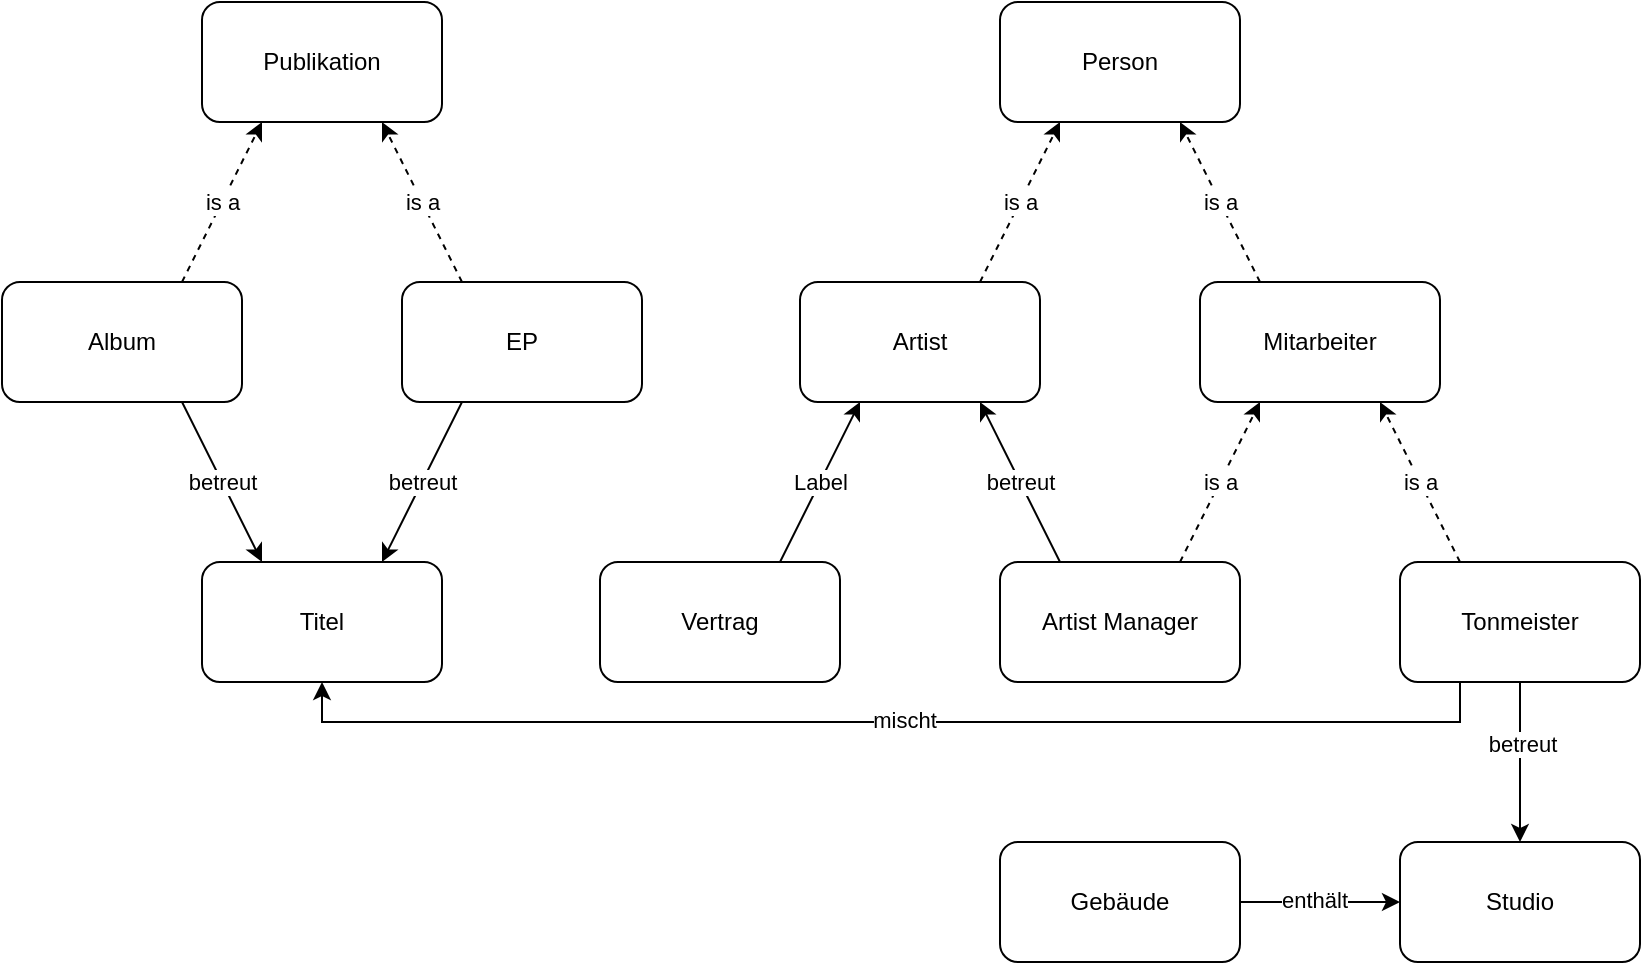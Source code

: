 <mxfile version="22.0.4" type="github">
  <diagram name="Seite-1" id="FmIIdibaUiO8U-ZjWJW1">
    <mxGraphModel dx="1434" dy="782" grid="1" gridSize="10" guides="1" tooltips="1" connect="1" arrows="1" fold="1" page="1" pageScale="1" pageWidth="827" pageHeight="1169" math="0" shadow="0">
      <root>
        <mxCell id="0" />
        <mxCell id="1" parent="0" />
        <mxCell id="9bT87pyTpixYOUSoGnTv-1" value="Artist" style="rounded=1;whiteSpace=wrap;html=1;" vertex="1" parent="1">
          <mxGeometry x="399" y="220" width="120" height="60" as="geometry" />
        </mxCell>
        <mxCell id="9bT87pyTpixYOUSoGnTv-2" value="Titel" style="rounded=1;whiteSpace=wrap;html=1;" vertex="1" parent="1">
          <mxGeometry x="100" y="360" width="120" height="60" as="geometry" />
        </mxCell>
        <mxCell id="9bT87pyTpixYOUSoGnTv-3" value="Album" style="rounded=1;whiteSpace=wrap;html=1;" vertex="1" parent="1">
          <mxGeometry y="220" width="120" height="60" as="geometry" />
        </mxCell>
        <mxCell id="9bT87pyTpixYOUSoGnTv-4" value="Studio" style="rounded=1;whiteSpace=wrap;html=1;" vertex="1" parent="1">
          <mxGeometry x="699" y="500" width="120" height="60" as="geometry" />
        </mxCell>
        <mxCell id="9bT87pyTpixYOUSoGnTv-5" value="Person" style="rounded=1;whiteSpace=wrap;html=1;" vertex="1" parent="1">
          <mxGeometry x="499" y="80" width="120" height="60" as="geometry" />
        </mxCell>
        <mxCell id="9bT87pyTpixYOUSoGnTv-6" value="Mitarbeiter" style="rounded=1;whiteSpace=wrap;html=1;" vertex="1" parent="1">
          <mxGeometry x="599" y="220" width="120" height="60" as="geometry" />
        </mxCell>
        <mxCell id="9bT87pyTpixYOUSoGnTv-29" style="edgeStyle=orthogonalEdgeStyle;rounded=0;orthogonalLoop=1;jettySize=auto;html=1;exitX=0.5;exitY=1;exitDx=0;exitDy=0;entryX=0.5;entryY=0;entryDx=0;entryDy=0;" edge="1" parent="1" source="9bT87pyTpixYOUSoGnTv-7" target="9bT87pyTpixYOUSoGnTv-4">
          <mxGeometry relative="1" as="geometry" />
        </mxCell>
        <mxCell id="9bT87pyTpixYOUSoGnTv-30" value="betreut" style="edgeLabel;html=1;align=center;verticalAlign=middle;resizable=0;points=[];" vertex="1" connectable="0" parent="9bT87pyTpixYOUSoGnTv-29">
          <mxGeometry x="-0.225" y="1" relative="1" as="geometry">
            <mxPoint as="offset" />
          </mxGeometry>
        </mxCell>
        <mxCell id="9bT87pyTpixYOUSoGnTv-39" style="edgeStyle=orthogonalEdgeStyle;rounded=0;orthogonalLoop=1;jettySize=auto;html=1;exitX=0.25;exitY=1;exitDx=0;exitDy=0;entryX=0.5;entryY=1;entryDx=0;entryDy=0;" edge="1" parent="1" source="9bT87pyTpixYOUSoGnTv-7" target="9bT87pyTpixYOUSoGnTv-2">
          <mxGeometry relative="1" as="geometry" />
        </mxCell>
        <mxCell id="9bT87pyTpixYOUSoGnTv-40" value="mischt" style="edgeLabel;html=1;align=center;verticalAlign=middle;resizable=0;points=[];" vertex="1" connectable="0" parent="9bT87pyTpixYOUSoGnTv-39">
          <mxGeometry x="-0.098" y="2" relative="1" as="geometry">
            <mxPoint x="-24" y="-3" as="offset" />
          </mxGeometry>
        </mxCell>
        <mxCell id="9bT87pyTpixYOUSoGnTv-7" value="Tonmeister" style="rounded=1;whiteSpace=wrap;html=1;" vertex="1" parent="1">
          <mxGeometry x="699" y="360" width="120" height="60" as="geometry" />
        </mxCell>
        <mxCell id="9bT87pyTpixYOUSoGnTv-25" style="edgeStyle=orthogonalEdgeStyle;rounded=0;orthogonalLoop=1;jettySize=auto;html=1;exitX=1;exitY=0.5;exitDx=0;exitDy=0;entryX=0;entryY=0.5;entryDx=0;entryDy=0;" edge="1" parent="1" source="9bT87pyTpixYOUSoGnTv-8" target="9bT87pyTpixYOUSoGnTv-4">
          <mxGeometry relative="1" as="geometry" />
        </mxCell>
        <mxCell id="9bT87pyTpixYOUSoGnTv-26" value="enthält" style="edgeLabel;html=1;align=center;verticalAlign=middle;resizable=0;points=[];" vertex="1" connectable="0" parent="9bT87pyTpixYOUSoGnTv-25">
          <mxGeometry x="-0.091" y="1" relative="1" as="geometry">
            <mxPoint as="offset" />
          </mxGeometry>
        </mxCell>
        <mxCell id="9bT87pyTpixYOUSoGnTv-8" value="Gebäude" style="rounded=1;whiteSpace=wrap;html=1;" vertex="1" parent="1">
          <mxGeometry x="499" y="500" width="120" height="60" as="geometry" />
        </mxCell>
        <mxCell id="9bT87pyTpixYOUSoGnTv-9" value="Vertrag" style="rounded=1;whiteSpace=wrap;html=1;" vertex="1" parent="1">
          <mxGeometry x="299" y="360" width="120" height="60" as="geometry" />
        </mxCell>
        <mxCell id="9bT87pyTpixYOUSoGnTv-10" value="Artist Manager" style="rounded=1;whiteSpace=wrap;html=1;" vertex="1" parent="1">
          <mxGeometry x="499" y="360" width="120" height="60" as="geometry" />
        </mxCell>
        <mxCell id="9bT87pyTpixYOUSoGnTv-13" value="" style="endArrow=classic;html=1;rounded=0;entryX=0.25;entryY=1;entryDx=0;entryDy=0;exitX=0.75;exitY=0;exitDx=0;exitDy=0;" edge="1" parent="1" source="9bT87pyTpixYOUSoGnTv-9" target="9bT87pyTpixYOUSoGnTv-1">
          <mxGeometry relative="1" as="geometry">
            <mxPoint x="369" y="360" as="sourcePoint" />
            <mxPoint x="449" y="280" as="targetPoint" />
          </mxGeometry>
        </mxCell>
        <mxCell id="9bT87pyTpixYOUSoGnTv-14" value="Label" style="edgeLabel;resizable=0;html=1;align=center;verticalAlign=middle;" connectable="0" vertex="1" parent="9bT87pyTpixYOUSoGnTv-13">
          <mxGeometry relative="1" as="geometry" />
        </mxCell>
        <mxCell id="9bT87pyTpixYOUSoGnTv-15" value="" style="endArrow=classic;html=1;rounded=0;dashed=1;entryX=0.75;entryY=1;entryDx=0;entryDy=0;exitX=0.25;exitY=0;exitDx=0;exitDy=0;" edge="1" parent="1" source="9bT87pyTpixYOUSoGnTv-6" target="9bT87pyTpixYOUSoGnTv-5">
          <mxGeometry relative="1" as="geometry">
            <mxPoint x="659" y="219" as="sourcePoint" />
            <mxPoint x="759" y="219" as="targetPoint" />
          </mxGeometry>
        </mxCell>
        <mxCell id="9bT87pyTpixYOUSoGnTv-16" value="is a" style="edgeLabel;resizable=0;html=1;align=center;verticalAlign=middle;" connectable="0" vertex="1" parent="9bT87pyTpixYOUSoGnTv-15">
          <mxGeometry relative="1" as="geometry" />
        </mxCell>
        <mxCell id="9bT87pyTpixYOUSoGnTv-17" value="" style="endArrow=classic;html=1;rounded=0;dashed=1;entryX=0.25;entryY=1;entryDx=0;entryDy=0;exitX=0.75;exitY=0;exitDx=0;exitDy=0;" edge="1" parent="1" source="9bT87pyTpixYOUSoGnTv-1" target="9bT87pyTpixYOUSoGnTv-5">
          <mxGeometry relative="1" as="geometry">
            <mxPoint x="669" y="230" as="sourcePoint" />
            <mxPoint x="669" y="130" as="targetPoint" />
          </mxGeometry>
        </mxCell>
        <mxCell id="9bT87pyTpixYOUSoGnTv-18" value="is a" style="edgeLabel;resizable=0;html=1;align=center;verticalAlign=middle;" connectable="0" vertex="1" parent="9bT87pyTpixYOUSoGnTv-17">
          <mxGeometry relative="1" as="geometry" />
        </mxCell>
        <mxCell id="9bT87pyTpixYOUSoGnTv-21" value="" style="endArrow=classic;html=1;rounded=0;dashed=1;entryX=0.75;entryY=1;entryDx=0;entryDy=0;exitX=0.25;exitY=0;exitDx=0;exitDy=0;" edge="1" parent="1" source="9bT87pyTpixYOUSoGnTv-7" target="9bT87pyTpixYOUSoGnTv-6">
          <mxGeometry relative="1" as="geometry">
            <mxPoint x="679" y="240" as="sourcePoint" />
            <mxPoint x="679" y="140" as="targetPoint" />
          </mxGeometry>
        </mxCell>
        <mxCell id="9bT87pyTpixYOUSoGnTv-22" value="is a" style="edgeLabel;resizable=0;html=1;align=center;verticalAlign=middle;" connectable="0" vertex="1" parent="9bT87pyTpixYOUSoGnTv-21">
          <mxGeometry relative="1" as="geometry" />
        </mxCell>
        <mxCell id="9bT87pyTpixYOUSoGnTv-23" value="" style="endArrow=classic;html=1;rounded=0;dashed=1;entryX=0.25;entryY=1;entryDx=0;entryDy=0;exitX=0.75;exitY=0;exitDx=0;exitDy=0;" edge="1" parent="1" source="9bT87pyTpixYOUSoGnTv-10" target="9bT87pyTpixYOUSoGnTv-6">
          <mxGeometry relative="1" as="geometry">
            <mxPoint x="769" y="370" as="sourcePoint" />
            <mxPoint x="669" y="290" as="targetPoint" />
          </mxGeometry>
        </mxCell>
        <mxCell id="9bT87pyTpixYOUSoGnTv-24" value="is a" style="edgeLabel;resizable=0;html=1;align=center;verticalAlign=middle;" connectable="0" vertex="1" parent="9bT87pyTpixYOUSoGnTv-23">
          <mxGeometry relative="1" as="geometry" />
        </mxCell>
        <mxCell id="9bT87pyTpixYOUSoGnTv-33" value="" style="endArrow=classic;html=1;rounded=0;entryX=0.75;entryY=1;entryDx=0;entryDy=0;exitX=0.25;exitY=0;exitDx=0;exitDy=0;" edge="1" parent="1" source="9bT87pyTpixYOUSoGnTv-10" target="9bT87pyTpixYOUSoGnTv-1">
          <mxGeometry relative="1" as="geometry">
            <mxPoint x="379" y="360" as="sourcePoint" />
            <mxPoint x="479" y="360" as="targetPoint" />
          </mxGeometry>
        </mxCell>
        <mxCell id="9bT87pyTpixYOUSoGnTv-34" value="betreut" style="edgeLabel;resizable=0;html=1;align=center;verticalAlign=middle;" connectable="0" vertex="1" parent="9bT87pyTpixYOUSoGnTv-33">
          <mxGeometry relative="1" as="geometry" />
        </mxCell>
        <mxCell id="9bT87pyTpixYOUSoGnTv-41" value="Publikation" style="rounded=1;whiteSpace=wrap;html=1;" vertex="1" parent="1">
          <mxGeometry x="100" y="80" width="120" height="60" as="geometry" />
        </mxCell>
        <mxCell id="9bT87pyTpixYOUSoGnTv-44" value="EP" style="rounded=1;whiteSpace=wrap;html=1;" vertex="1" parent="1">
          <mxGeometry x="200" y="220" width="120" height="60" as="geometry" />
        </mxCell>
        <mxCell id="9bT87pyTpixYOUSoGnTv-47" value="" style="endArrow=classic;html=1;rounded=0;dashed=1;exitX=0.75;exitY=0;exitDx=0;exitDy=0;" edge="1" parent="1" source="9bT87pyTpixYOUSoGnTv-3">
          <mxGeometry relative="1" as="geometry">
            <mxPoint x="90" y="220" as="sourcePoint" />
            <mxPoint x="130" y="140" as="targetPoint" />
          </mxGeometry>
        </mxCell>
        <mxCell id="9bT87pyTpixYOUSoGnTv-48" value="is a" style="edgeLabel;resizable=0;html=1;align=center;verticalAlign=middle;" connectable="0" vertex="1" parent="9bT87pyTpixYOUSoGnTv-47">
          <mxGeometry relative="1" as="geometry" />
        </mxCell>
        <mxCell id="9bT87pyTpixYOUSoGnTv-50" value="" style="endArrow=classic;html=1;rounded=0;dashed=1;exitX=0.25;exitY=0;exitDx=0;exitDy=0;entryX=0.75;entryY=1;entryDx=0;entryDy=0;" edge="1" parent="1" source="9bT87pyTpixYOUSoGnTv-44" target="9bT87pyTpixYOUSoGnTv-41">
          <mxGeometry relative="1" as="geometry">
            <mxPoint x="100" y="230" as="sourcePoint" />
            <mxPoint x="140" y="150" as="targetPoint" />
          </mxGeometry>
        </mxCell>
        <mxCell id="9bT87pyTpixYOUSoGnTv-51" value="is a" style="edgeLabel;resizable=0;html=1;align=center;verticalAlign=middle;" connectable="0" vertex="1" parent="9bT87pyTpixYOUSoGnTv-50">
          <mxGeometry relative="1" as="geometry" />
        </mxCell>
        <mxCell id="9bT87pyTpixYOUSoGnTv-53" value="" style="endArrow=classic;html=1;rounded=0;entryX=0.25;entryY=0;entryDx=0;entryDy=0;exitX=0.75;exitY=1;exitDx=0;exitDy=0;" edge="1" parent="1" source="9bT87pyTpixYOUSoGnTv-3" target="9bT87pyTpixYOUSoGnTv-2">
          <mxGeometry relative="1" as="geometry">
            <mxPoint x="60" y="400" as="sourcePoint" />
            <mxPoint x="20" y="320" as="targetPoint" />
          </mxGeometry>
        </mxCell>
        <mxCell id="9bT87pyTpixYOUSoGnTv-54" value="betreut" style="edgeLabel;resizable=0;html=1;align=center;verticalAlign=middle;" connectable="0" vertex="1" parent="9bT87pyTpixYOUSoGnTv-53">
          <mxGeometry relative="1" as="geometry" />
        </mxCell>
        <mxCell id="9bT87pyTpixYOUSoGnTv-55" value="" style="endArrow=classic;html=1;rounded=0;entryX=0.75;entryY=0;entryDx=0;entryDy=0;exitX=0.25;exitY=1;exitDx=0;exitDy=0;" edge="1" parent="1" source="9bT87pyTpixYOUSoGnTv-44" target="9bT87pyTpixYOUSoGnTv-2">
          <mxGeometry relative="1" as="geometry">
            <mxPoint x="100" y="290" as="sourcePoint" />
            <mxPoint x="120" y="370" as="targetPoint" />
          </mxGeometry>
        </mxCell>
        <mxCell id="9bT87pyTpixYOUSoGnTv-56" value="betreut" style="edgeLabel;resizable=0;html=1;align=center;verticalAlign=middle;" connectable="0" vertex="1" parent="9bT87pyTpixYOUSoGnTv-55">
          <mxGeometry relative="1" as="geometry" />
        </mxCell>
      </root>
    </mxGraphModel>
  </diagram>
</mxfile>

